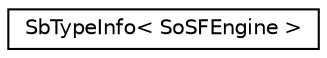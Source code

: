 digraph "Graphical Class Hierarchy"
{
 // LATEX_PDF_SIZE
  edge [fontname="Helvetica",fontsize="10",labelfontname="Helvetica",labelfontsize="10"];
  node [fontname="Helvetica",fontsize="10",shape=record];
  rankdir="LR";
  Node0 [label="SbTypeInfo\< SoSFEngine \>",height=0.2,width=0.4,color="black", fillcolor="white", style="filled",URL="$structSbTypeInfo_3_01SoSFEngine_01_4.html",tooltip=" "];
}
